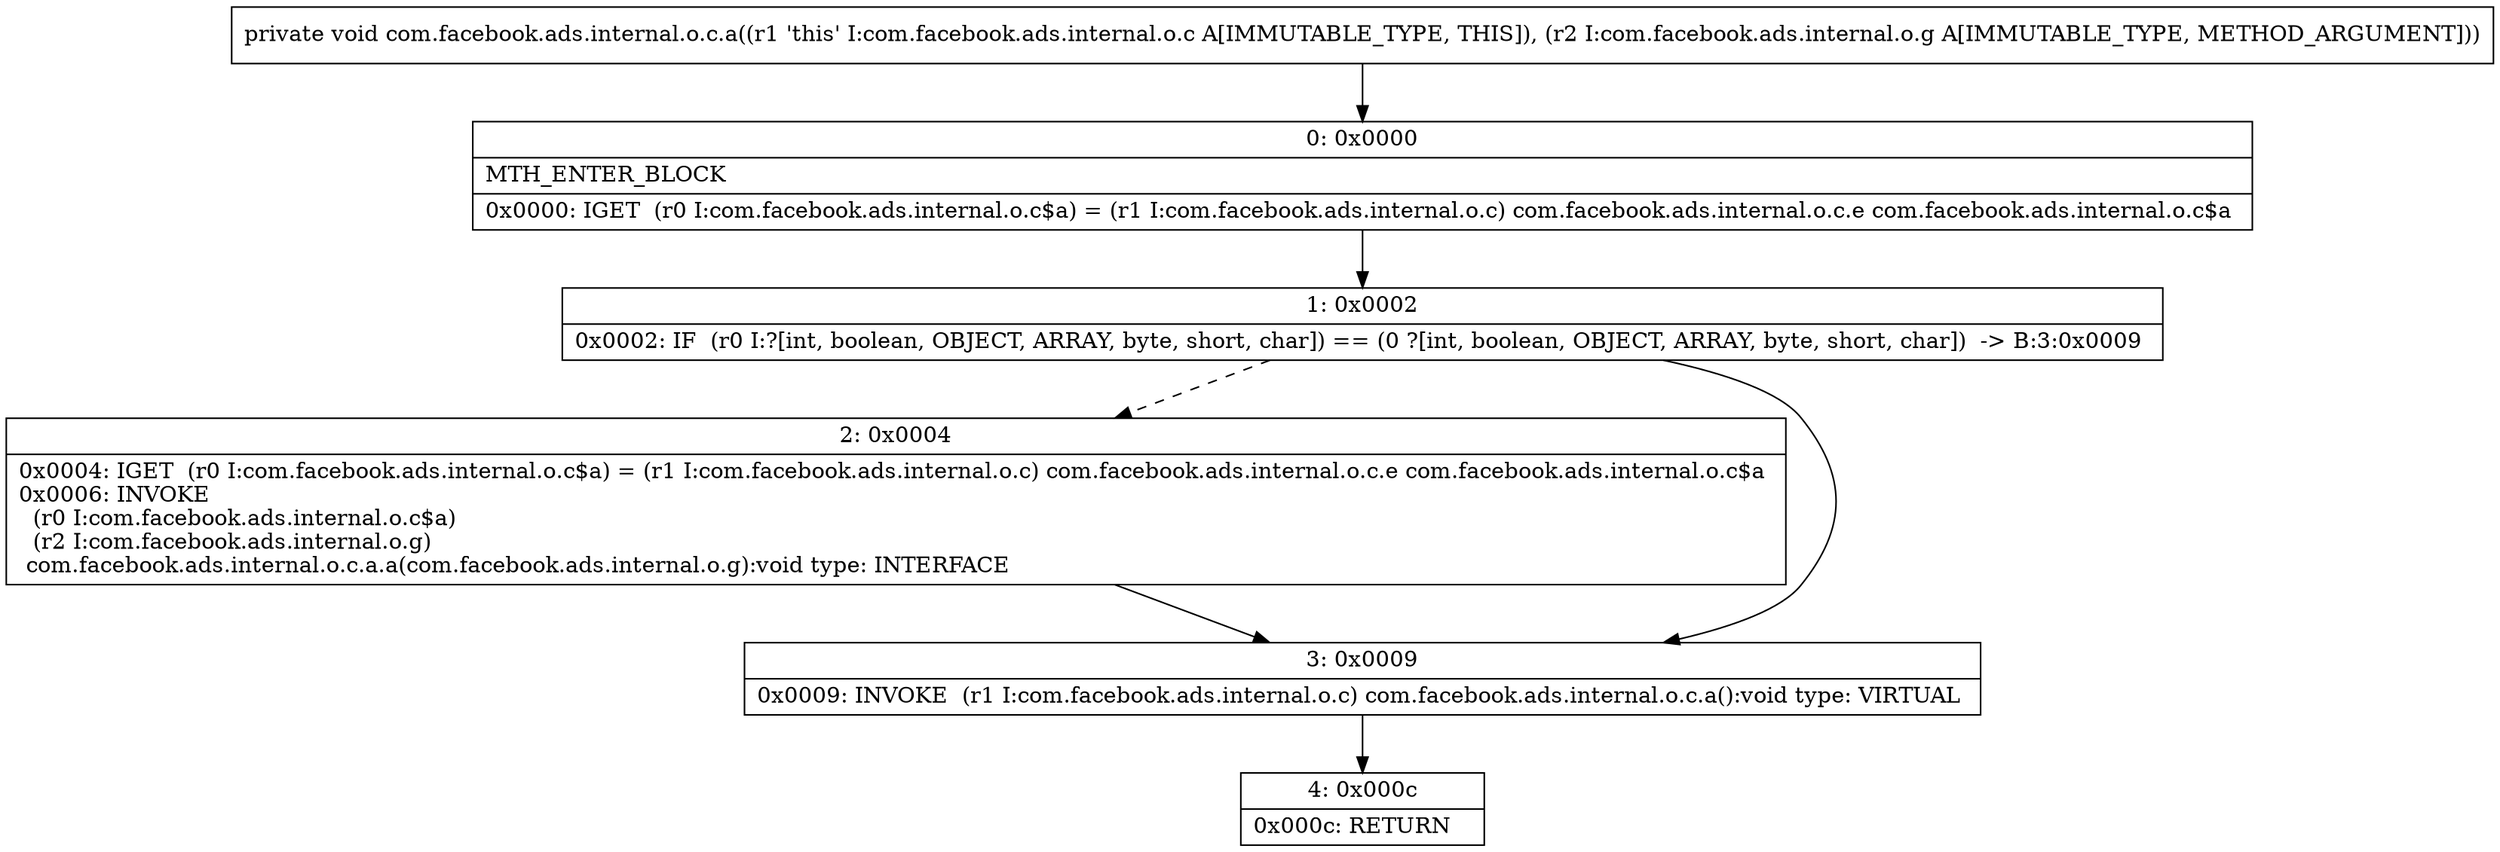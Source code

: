 digraph "CFG forcom.facebook.ads.internal.o.c.a(Lcom\/facebook\/ads\/internal\/o\/g;)V" {
Node_0 [shape=record,label="{0\:\ 0x0000|MTH_ENTER_BLOCK\l|0x0000: IGET  (r0 I:com.facebook.ads.internal.o.c$a) = (r1 I:com.facebook.ads.internal.o.c) com.facebook.ads.internal.o.c.e com.facebook.ads.internal.o.c$a \l}"];
Node_1 [shape=record,label="{1\:\ 0x0002|0x0002: IF  (r0 I:?[int, boolean, OBJECT, ARRAY, byte, short, char]) == (0 ?[int, boolean, OBJECT, ARRAY, byte, short, char])  \-\> B:3:0x0009 \l}"];
Node_2 [shape=record,label="{2\:\ 0x0004|0x0004: IGET  (r0 I:com.facebook.ads.internal.o.c$a) = (r1 I:com.facebook.ads.internal.o.c) com.facebook.ads.internal.o.c.e com.facebook.ads.internal.o.c$a \l0x0006: INVOKE  \l  (r0 I:com.facebook.ads.internal.o.c$a)\l  (r2 I:com.facebook.ads.internal.o.g)\l com.facebook.ads.internal.o.c.a.a(com.facebook.ads.internal.o.g):void type: INTERFACE \l}"];
Node_3 [shape=record,label="{3\:\ 0x0009|0x0009: INVOKE  (r1 I:com.facebook.ads.internal.o.c) com.facebook.ads.internal.o.c.a():void type: VIRTUAL \l}"];
Node_4 [shape=record,label="{4\:\ 0x000c|0x000c: RETURN   \l}"];
MethodNode[shape=record,label="{private void com.facebook.ads.internal.o.c.a((r1 'this' I:com.facebook.ads.internal.o.c A[IMMUTABLE_TYPE, THIS]), (r2 I:com.facebook.ads.internal.o.g A[IMMUTABLE_TYPE, METHOD_ARGUMENT])) }"];
MethodNode -> Node_0;
Node_0 -> Node_1;
Node_1 -> Node_2[style=dashed];
Node_1 -> Node_3;
Node_2 -> Node_3;
Node_3 -> Node_4;
}

